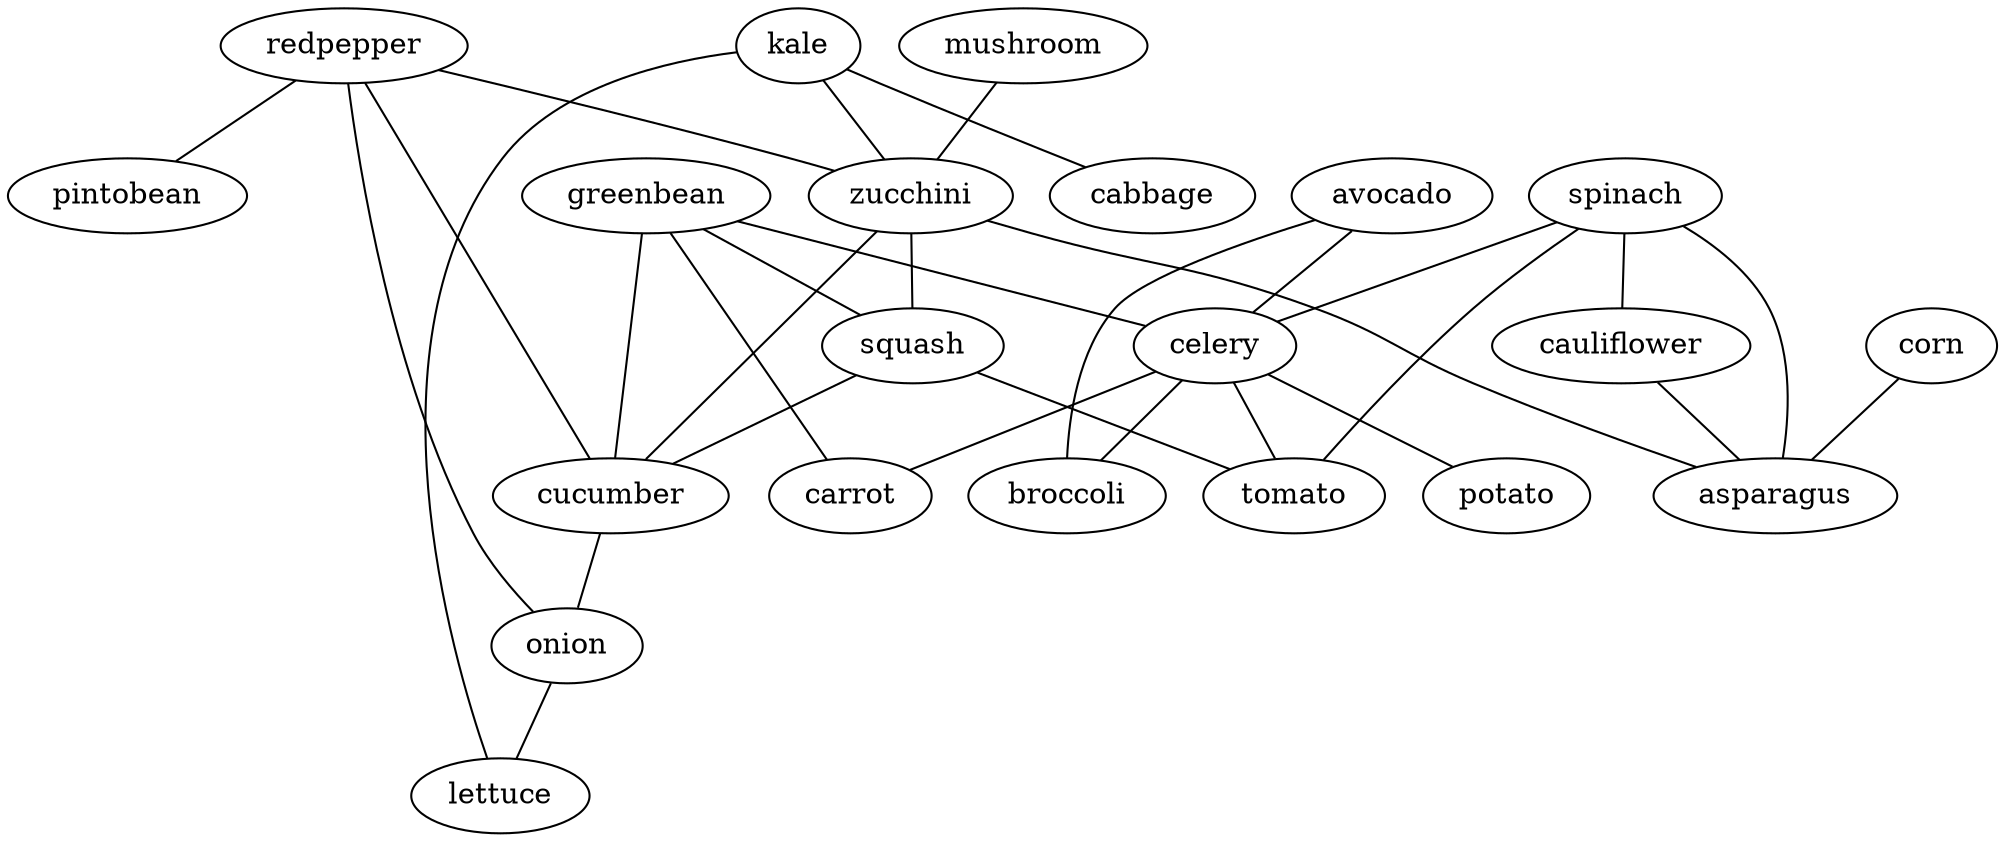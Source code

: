 strict graph G {
redpepper;
kale;
mushroom;
spinach;
avocado;
greenbean;
celery;
pintobean;
zucchini;
cauliflower;
corn;
squash;
cucumber;
cabbage;
broccoli;
tomato;
onion;
lettuce;
asparagus;
potato;
carrot;
redpepper -- cucumber  [weight=1];
redpepper -- zucchini  [weight=1];
redpepper -- onion  [weight=1];
redpepper -- pintobean  [weight=1];
kale -- lettuce  [weight=1];
kale -- cabbage  [weight=1];
kale -- zucchini  [weight=1];
mushroom -- zucchini  [weight=1];
spinach -- tomato  [weight=1];
spinach -- cauliflower  [weight=1];
spinach -- asparagus  [weight=1];
spinach -- celery  [weight=1];
avocado -- celery  [weight=1];
avocado -- broccoli  [weight=1];
greenbean -- celery  [weight=1];
greenbean -- cucumber  [weight=1];
greenbean -- carrot  [weight=1];
greenbean -- squash  [weight=1];
celery -- tomato  [weight=1];
celery -- potato  [weight=1];
celery -- carrot  [weight=1];
celery -- broccoli  [weight=1];
zucchini -- asparagus  [weight=1];
zucchini -- squash  [weight=1];
zucchini -- cucumber  [weight=1];
cauliflower -- asparagus  [weight=1];
corn -- asparagus  [weight=1];
squash -- tomato  [weight=1];
squash -- cucumber  [weight=1];
cucumber -- onion  [weight=1];
onion -- lettuce  [weight=1];
}
